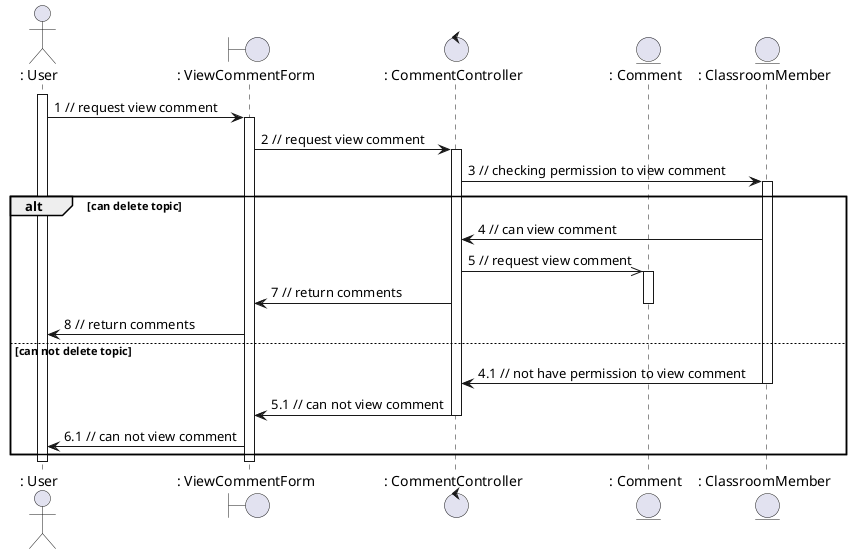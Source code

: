 @startuml viewComment

actor ": User"
boundary ": ViewCommentForm"
control ": CommentController"
entity ": Comment"
entity ": ClassroomMember"

activate ": User"

": User" -> ": ViewCommentForm": 1 // request view comment 
activate ": ViewCommentForm"
": ViewCommentForm" -> ": CommentController": 2 // request view comment
activate ": CommentController"
": CommentController" -> ": ClassroomMember": 3 // checking permission to view comment
activate ": ClassroomMember"
alt can delete topic
    ": ClassroomMember" -> ": CommentController": 4 // can view comment
    ": CommentController" ->> ": Comment": 5 // request view comment
    activate ": Comment"
    ": CommentController" -> ": ViewCommentForm": 7 // return comments
    deactivate ": Comment"
    ": ViewCommentForm" -> ": User": 8 // return comments
else can not delete topic
    ": ClassroomMember" -> ": CommentController": 4.1 // not have permission to view comment
    deactivate ": ClassroomMember"
    ": CommentController" -> ": ViewCommentForm": 5.1 // can not view comment
    deactivate ": CommentController"
    ": ViewCommentForm" -> ": User": 6.1 // can not view comment
end

deactivate ": User"
deactivate ": ViewCommentForm"


@enduml
